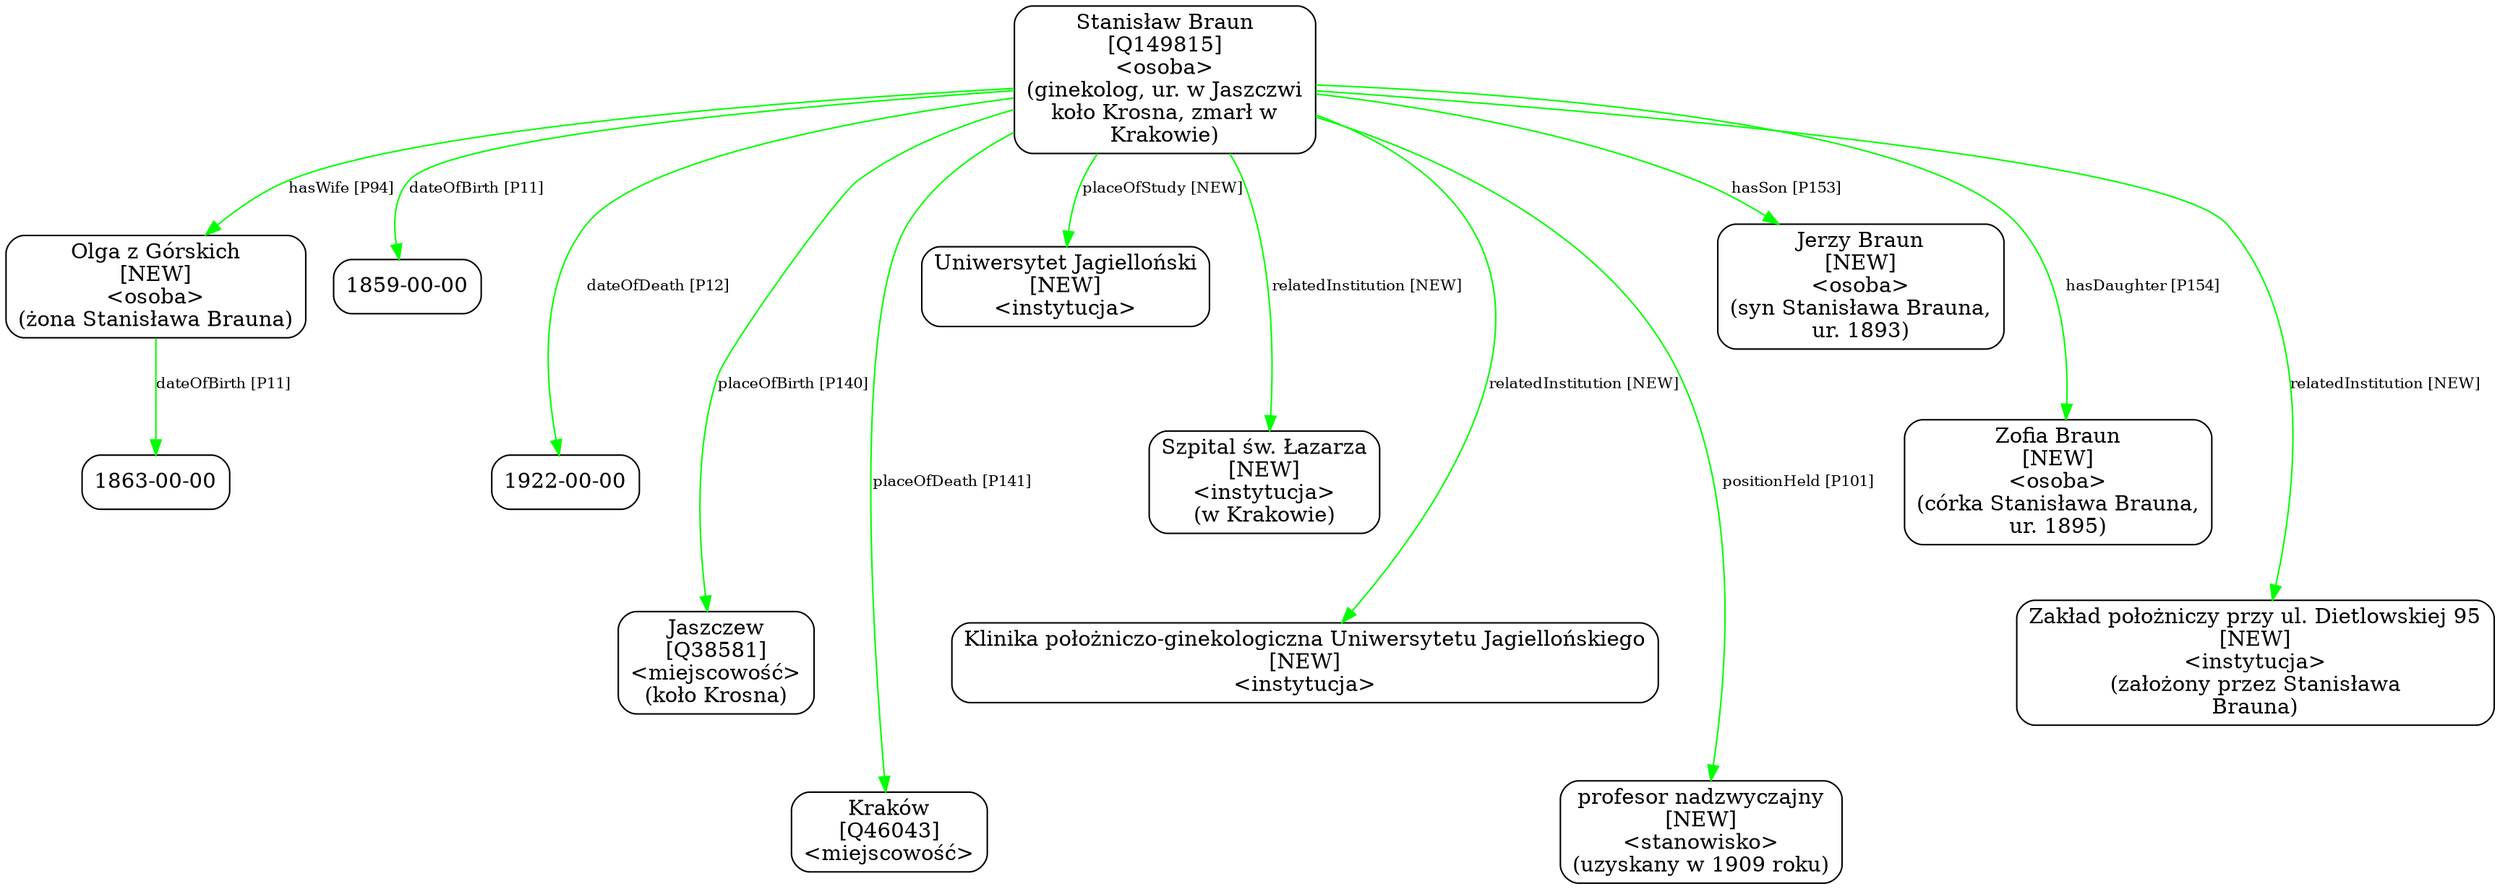 digraph {
	node [shape=box,
		style=rounded
	];
	edge [fontsize=10];
	"Stanisław Braun
[Q149815]
<osoba>
(ginekolog, ur. w Jaszczwi
koło Krosna, zmarł w
Krakowie)"	[color=black,
		label="Stanisław Braun
[Q149815]
<osoba>
(ginekolog, ur. w Jaszczwi
koło Krosna, zmarł w
Krakowie)"];
	"Olga z Górskich
[NEW]
<osoba>
(żona Stanisława Brauna)"	[color=black,
		label="Olga z Górskich
[NEW]
<osoba>
(żona Stanisława Brauna)"];
	"Stanisław Braun
[Q149815]
<osoba>
(ginekolog, ur. w Jaszczwi
koło Krosna, zmarł w
Krakowie)" -> "Olga z Górskich
[NEW]
<osoba>
(żona Stanisława Brauna)"	[color=green,
		label="hasWife [P94]"];
	"Stanisław Braun
[Q149815]
<osoba>
(ginekolog, ur. w Jaszczwi
koło Krosna, zmarł w
Krakowie)" -> "1859-00-00"	[color=green,
		label="dateOfBirth [P11]",
		minlen=1];
	"Stanisław Braun
[Q149815]
<osoba>
(ginekolog, ur. w Jaszczwi
koło Krosna, zmarł w
Krakowie)" -> "1922-00-00"	[color=green,
		label="dateOfDeath [P12]",
		minlen=2];
	"Stanisław Braun
[Q149815]
<osoba>
(ginekolog, ur. w Jaszczwi
koło Krosna, zmarł w
Krakowie)" -> "Jaszczew
[Q38581]
<miejscowość>
(koło Krosna)"	[color=green,
		label="placeOfBirth [P140]",
		minlen=3];
	"Stanisław Braun
[Q149815]
<osoba>
(ginekolog, ur. w Jaszczwi
koło Krosna, zmarł w
Krakowie)" -> "Kraków
[Q46043]
<miejscowość>"	[color=green,
		label="placeOfDeath [P141]",
		minlen=4];
	"Stanisław Braun
[Q149815]
<osoba>
(ginekolog, ur. w Jaszczwi
koło Krosna, zmarł w
Krakowie)" -> "Uniwersytet Jagielloński
[NEW]
<instytucja>"	[color=green,
		label="placeOfStudy [NEW]",
		minlen=1];
	"Stanisław Braun
[Q149815]
<osoba>
(ginekolog, ur. w Jaszczwi
koło Krosna, zmarł w
Krakowie)" -> "Szpital św. Łazarza
[NEW]
<instytucja>
(w Krakowie)"	[color=green,
		label="relatedInstitution [NEW]",
		minlen=2];
	"Stanisław Braun
[Q149815]
<osoba>
(ginekolog, ur. w Jaszczwi
koło Krosna, zmarł w
Krakowie)" -> "Klinika położniczo-ginekologiczna Uniwersytetu Jagiellońskiego
[NEW]
<instytucja>"	[color=green,
		label="relatedInstitution [NEW]",
		minlen=3];
	"Stanisław Braun
[Q149815]
<osoba>
(ginekolog, ur. w Jaszczwi
koło Krosna, zmarł w
Krakowie)" -> "profesor nadzwyczajny
[NEW]
<stanowisko>
(uzyskany w 1909 roku)"	[color=green,
		label="positionHeld [P101]",
		minlen=4];
	"Stanisław Braun
[Q149815]
<osoba>
(ginekolog, ur. w Jaszczwi
koło Krosna, zmarł w
Krakowie)" -> "Jerzy Braun
[NEW]
<osoba>
(syn Stanisława Brauna,
ur. 1893)"	[color=green,
		label="hasSon [P153]",
		minlen=1];
	"Stanisław Braun
[Q149815]
<osoba>
(ginekolog, ur. w Jaszczwi
koło Krosna, zmarł w
Krakowie)" -> "Zofia Braun
[NEW]
<osoba>
(córka Stanisława Brauna,
ur. 1895)"	[color=green,
		label="hasDaughter [P154]",
		minlen=2];
	"Stanisław Braun
[Q149815]
<osoba>
(ginekolog, ur. w Jaszczwi
koło Krosna, zmarł w
Krakowie)" -> "Zakład położniczy przy ul. Dietlowskiej 95
[NEW]
<instytucja>
(założony przez Stanisława
Brauna)"	[color=green,
		label="relatedInstitution [NEW]",
		minlen=3];
	"Olga z Górskich
[NEW]
<osoba>
(żona Stanisława Brauna)" -> "1863-00-00"	[color=green,
		label="dateOfBirth [P11]",
		minlen=1];
}
